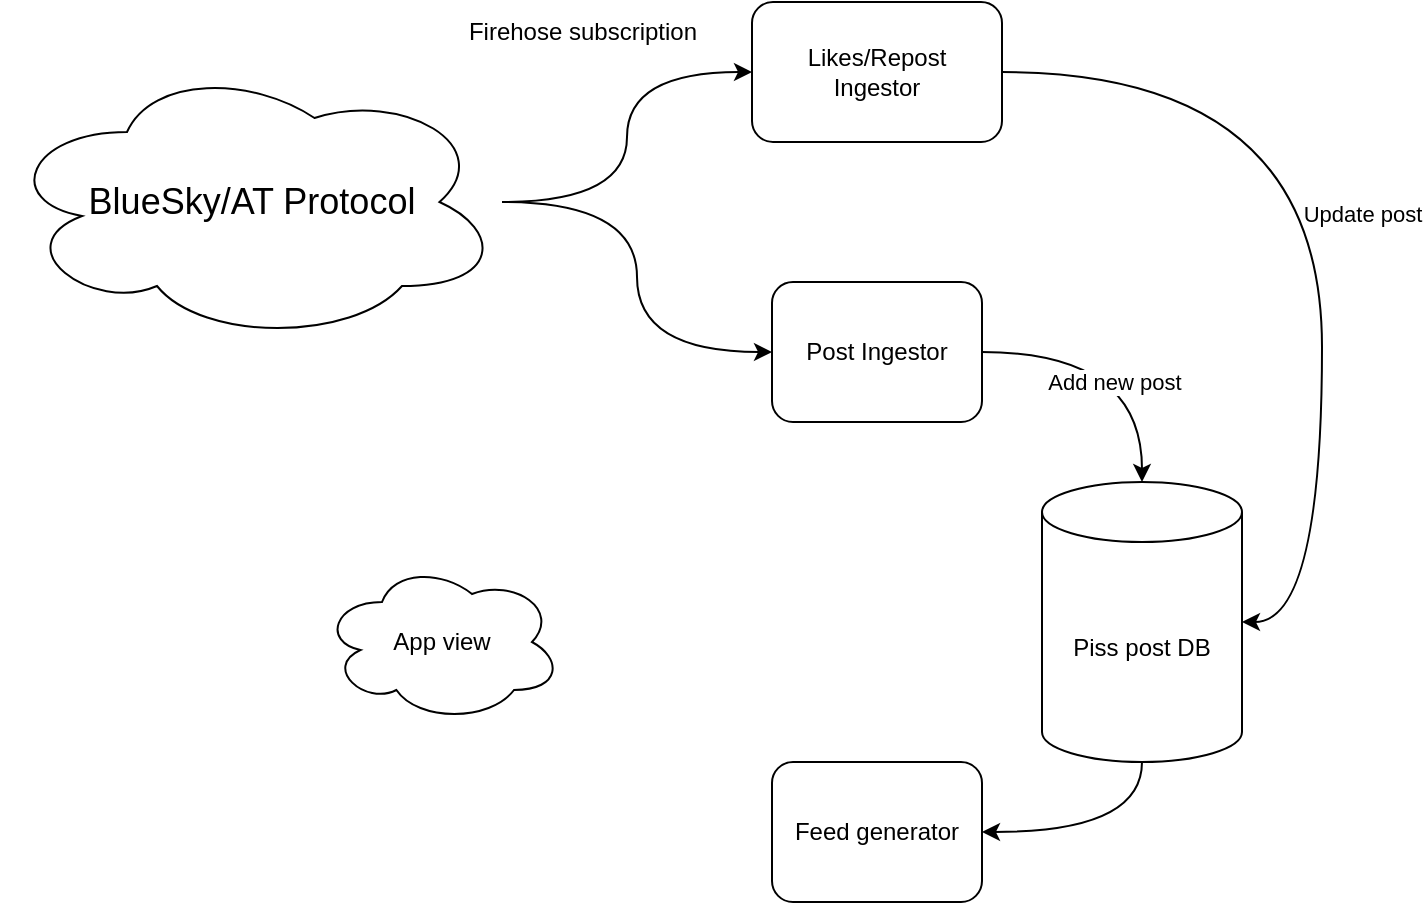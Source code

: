 <mxfile version="21.6.8" type="device">
  <diagram name="Page-1" id="IZDVPdS-FHPWyoIl8tBU">
    <mxGraphModel dx="2074" dy="1150" grid="1" gridSize="10" guides="1" tooltips="1" connect="1" arrows="1" fold="1" page="1" pageScale="1" pageWidth="827" pageHeight="1169" math="0" shadow="0">
      <root>
        <mxCell id="0" />
        <mxCell id="1" parent="0" />
        <mxCell id="dwXXUgJBTjUQGGqZUux0-8" style="edgeStyle=orthogonalEdgeStyle;rounded=0;orthogonalLoop=1;jettySize=auto;html=1;entryX=0;entryY=0.5;entryDx=0;entryDy=0;curved=1;" edge="1" parent="1" source="dwXXUgJBTjUQGGqZUux0-1" target="dwXXUgJBTjUQGGqZUux0-5">
          <mxGeometry relative="1" as="geometry" />
        </mxCell>
        <mxCell id="dwXXUgJBTjUQGGqZUux0-9" style="edgeStyle=orthogonalEdgeStyle;rounded=0;orthogonalLoop=1;jettySize=auto;html=1;entryX=0;entryY=0.5;entryDx=0;entryDy=0;curved=1;" edge="1" parent="1" source="dwXXUgJBTjUQGGqZUux0-1" target="dwXXUgJBTjUQGGqZUux0-7">
          <mxGeometry relative="1" as="geometry" />
        </mxCell>
        <mxCell id="dwXXUgJBTjUQGGqZUux0-1" value="&lt;font style=&quot;font-size: 18px;&quot;&gt;BlueSky/AT Protocol&lt;/font&gt;" style="ellipse;shape=cloud;whiteSpace=wrap;html=1;" vertex="1" parent="1">
          <mxGeometry x="40" y="150" width="250" height="140" as="geometry" />
        </mxCell>
        <mxCell id="dwXXUgJBTjUQGGqZUux0-18" style="edgeStyle=orthogonalEdgeStyle;rounded=0;orthogonalLoop=1;jettySize=auto;html=1;exitX=0.5;exitY=1;exitDx=0;exitDy=0;exitPerimeter=0;entryX=1;entryY=0.5;entryDx=0;entryDy=0;curved=1;" edge="1" parent="1" source="dwXXUgJBTjUQGGqZUux0-4" target="dwXXUgJBTjUQGGqZUux0-17">
          <mxGeometry relative="1" as="geometry" />
        </mxCell>
        <mxCell id="dwXXUgJBTjUQGGqZUux0-4" value="Piss post DB" style="shape=cylinder3;whiteSpace=wrap;html=1;boundedLbl=1;backgroundOutline=1;size=15;" vertex="1" parent="1">
          <mxGeometry x="560" y="360" width="100" height="140" as="geometry" />
        </mxCell>
        <mxCell id="dwXXUgJBTjUQGGqZUux0-12" style="edgeStyle=orthogonalEdgeStyle;rounded=0;orthogonalLoop=1;jettySize=auto;html=1;exitX=1;exitY=0.5;exitDx=0;exitDy=0;entryX=0.5;entryY=0;entryDx=0;entryDy=0;entryPerimeter=0;curved=1;" edge="1" parent="1" source="dwXXUgJBTjUQGGqZUux0-5" target="dwXXUgJBTjUQGGqZUux0-4">
          <mxGeometry relative="1" as="geometry" />
        </mxCell>
        <mxCell id="dwXXUgJBTjUQGGqZUux0-16" value="Add new post" style="edgeLabel;html=1;align=center;verticalAlign=middle;resizable=0;points=[];" vertex="1" connectable="0" parent="dwXXUgJBTjUQGGqZUux0-12">
          <mxGeometry x="0.365" y="-14" relative="1" as="geometry">
            <mxPoint y="-4" as="offset" />
          </mxGeometry>
        </mxCell>
        <mxCell id="dwXXUgJBTjUQGGqZUux0-5" value="Post Ingestor" style="rounded=1;whiteSpace=wrap;html=1;" vertex="1" parent="1">
          <mxGeometry x="425" y="260" width="105" height="70" as="geometry" />
        </mxCell>
        <mxCell id="dwXXUgJBTjUQGGqZUux0-11" style="edgeStyle=orthogonalEdgeStyle;rounded=0;orthogonalLoop=1;jettySize=auto;html=1;entryX=1;entryY=0.5;entryDx=0;entryDy=0;entryPerimeter=0;curved=1;" edge="1" parent="1" source="dwXXUgJBTjUQGGqZUux0-7" target="dwXXUgJBTjUQGGqZUux0-4">
          <mxGeometry relative="1" as="geometry">
            <Array as="points">
              <mxPoint x="700" y="155" />
              <mxPoint x="700" y="430" />
            </Array>
          </mxGeometry>
        </mxCell>
        <mxCell id="dwXXUgJBTjUQGGqZUux0-14" value="Update post" style="edgeLabel;html=1;align=center;verticalAlign=middle;resizable=0;points=[];" vertex="1" connectable="0" parent="dwXXUgJBTjUQGGqZUux0-11">
          <mxGeometry x="-0.027" y="-14" relative="1" as="geometry">
            <mxPoint x="34" as="offset" />
          </mxGeometry>
        </mxCell>
        <mxCell id="dwXXUgJBTjUQGGqZUux0-7" value="Likes/Repost&lt;br&gt;Ingestor" style="rounded=1;whiteSpace=wrap;html=1;" vertex="1" parent="1">
          <mxGeometry x="415" y="120" width="125" height="70" as="geometry" />
        </mxCell>
        <mxCell id="dwXXUgJBTjUQGGqZUux0-10" value="Firehose subscription" style="text;html=1;align=center;verticalAlign=middle;resizable=0;points=[];autosize=1;strokeColor=none;fillColor=none;" vertex="1" parent="1">
          <mxGeometry x="260" y="120" width="140" height="30" as="geometry" />
        </mxCell>
        <mxCell id="dwXXUgJBTjUQGGqZUux0-17" value="Feed generator" style="rounded=1;whiteSpace=wrap;html=1;" vertex="1" parent="1">
          <mxGeometry x="425" y="500" width="105" height="70" as="geometry" />
        </mxCell>
        <mxCell id="dwXXUgJBTjUQGGqZUux0-19" value="App view" style="ellipse;shape=cloud;whiteSpace=wrap;html=1;" vertex="1" parent="1">
          <mxGeometry x="200" y="400" width="120" height="80" as="geometry" />
        </mxCell>
      </root>
    </mxGraphModel>
  </diagram>
</mxfile>
